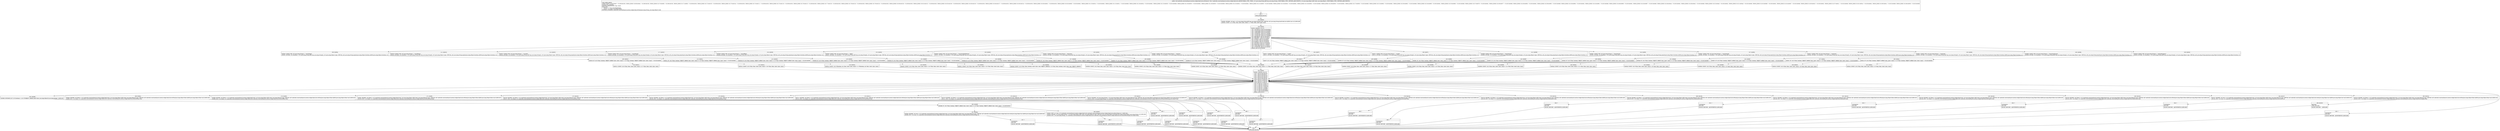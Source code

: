 digraph "CFG forandroidx.constraintlayout.motion.widget.KeyCycle.setValue(Ljava\/lang\/String;Ljava\/lang\/Object;)V" {
Node_103 [shape=record,label="{103\:\ ?|MTH_ENTER_BLOCK\l}"];
Node_105 [shape=record,label="{105\:\ 0x0000|0x0000: INVOKE  (r0 I:int) = (r3 I:java.lang.String A[D('tag' java.lang.String)]) type: VIRTUAL call: java.lang.String.hashCode():int A[MD:():int (c)] (LINE:408)\l0x0004: CONST  (r1 I:??[int, float, short, byte, char]) = (7 ??[int, float, short, byte, char]) \l}"];
Node_106 [shape=record,label="{106\:\ 0x0005|0x0005: SWITCH  (r0 I:??)\l case \-1913008125: goto B:159:0x00c6\l case \-1812823328: goto B:156:0x00bb\l case \-1249320806: goto B:153:0x00b1\l case \-1249320805: goto B:150:0x00a7\l case \-1225497657: goto B:147:0x009c\l case \-1225497656: goto B:144:0x0091\l case \-1225497655: goto B:141:0x0086\l case \-908189618: goto B:138:0x007c\l case \-908189617: goto B:135:0x0071\l case \-40300674: goto B:132:0x0067\l case \-4379043: goto B:129:0x005c\l case 37232917: goto B:126:0x0050\l case 92909918: goto B:123:0x0045\l case 156108012: goto B:120:0x0039\l case 184161818: goto B:117:0x002d\l case 579057826: goto B:114:0x0022\l case 1530034690: goto B:111:0x0016\l case 1532805160: goto B:108:0x000a\l default: goto B:162:0x00d0 \l}"];
Node_108 [shape=record,label="{108\:\ 0x000a|0x000a: CONST_STR  (r0 I:java.lang.String) =  \"waveShape\" \l0x000c: INVOKE  (r0 I:boolean) = (r3 I:java.lang.String A[D('tag' java.lang.String)]), (r0 I:java.lang.Object) type: VIRTUAL call: java.lang.String.equals(java.lang.Object):boolean A[MD:(java.lang.Object):boolean (c)]\l}"];
Node_109 [shape=record,label="{109\:\ 0x0010|0x0010: IF  (r0 I:??[int, boolean, OBJECT, ARRAY, byte, short, char]) == (0 ??[int, boolean, OBJECT, ARRAY, byte, short, char])  \-\> B:162:0x00d0 \l}"];
Node_110 [shape=record,label="{110\:\ 0x0012|0x0012: CONST  (r0 I:??[int, float, short, byte, char]) = (17 ??[int, float, short, byte, char]) \l}"];
Node_163 [shape=record,label="{163\:\ 0x00d1|0x00d1: SWITCH  (r0 I:??)\l case 0: goto B:185:0x015e\l case 1: goto B:184:0x0157\l case 2: goto B:183:0x0150\l case 3: goto B:182:0x0149\l case 4: goto B:181:0x0142\l case 5: goto B:180:0x013b\l case 6: goto B:179:0x0134\l case 7: goto B:178:0x012d\l case 8: goto B:177:0x0126\l case 9: goto B:176:0x011f\l case 10: goto B:175:0x0118\l case 11: goto B:174:0x0111\l case 12: goto B:173:0x010a\l case 13: goto B:172:0x0103\l case 14: goto B:171:0x00fc\l case 15: goto B:170:0x00f4\l case 16: goto B:169:0x00ec\l case 17: goto B:165:0x00d6\l default: goto B:205:? \l}"];
Node_165 [shape=record,label="{165\:\ 0x00d6|0x00d6: INSTANCE_OF  (r0 I:boolean) = (r4 I:??[OBJECT, ARRAY] A[D('value' java.lang.Object)]) java.lang.Integer  (LINE:461)\l}"];
Node_166 [shape=record,label="{166\:\ 0x00d8|0x00d8: IF  (r0 I:??[int, boolean, OBJECT, ARRAY, byte, short, char]) == (0 ??[int, boolean, OBJECT, ARRAY, byte, short, char])  \-\> B:168:0x00e2 \l}"];
Node_167 [shape=record,label="{167\:\ 0x00da|0x00da: INVOKE  (r0 I:int) = (r2 I:androidx.constraintlayout.motion.widget.KeyCycle), (r4 I:java.lang.Object A[D('value' java.lang.Object)]) type: VIRTUAL call: androidx.constraintlayout.motion.widget.KeyCycle.toInt(java.lang.Object):int A[MD:(java.lang.Object):int (m)] (LINE:462)\l0x00de: IPUT  (r0 I:int), (r2 I:androidx.constraintlayout.motion.widget.KeyCycle) androidx.constraintlayout.motion.widget.KeyCycle.mWaveShape int \l}"];
Node_187 [shape=record,label="{187\:\ ?|SYNTHETIC\lRETURN\l|0x0165: RETURN   A[SYNTHETIC] (LINE:469)\l}"];
Node_104 [shape=record,label="{104\:\ ?|MTH_EXIT_BLOCK\l}"];
Node_168 [shape=record,label="{168\:\ 0x00e2|0x00e2: IPUT  (r1 I:int), (r2 I:androidx.constraintlayout.motion.widget.KeyCycle) androidx.constraintlayout.motion.widget.KeyCycle.mWaveShape int  (LINE:464)\l0x00e4: INVOKE  (r0 I:java.lang.String) = (r4 I:java.lang.Object A[D('value' java.lang.Object)]) type: VIRTUAL call: java.lang.Object.toString():java.lang.String A[MD:():java.lang.String (c)] (LINE:465)\l0x00e8: IPUT  (r0 I:java.lang.String), (r2 I:androidx.constraintlayout.motion.widget.KeyCycle) androidx.constraintlayout.motion.widget.KeyCycle.mCustomWaveShape java.lang.String \l}"];
Node_188 [shape=record,label="{188\:\ ?|SYNTHETIC\lRETURN\l|0x0165: RETURN   A[SYNTHETIC] (LINE:469)\l}"];
Node_169 [shape=record,label="{169\:\ 0x00ec|0x00ec: INVOKE  (r0 I:float) = (r2 I:androidx.constraintlayout.motion.widget.KeyCycle), (r4 I:java.lang.Object A[D('value' java.lang.Object)]) type: VIRTUAL call: androidx.constraintlayout.motion.widget.KeyCycle.toFloat(java.lang.Object):float A[MD:(java.lang.Object):float (m)] (LINE:458)\l0x00f0: IPUT  (r0 I:float), (r2 I:androidx.constraintlayout.motion.widget.KeyCycle) androidx.constraintlayout.motion.widget.KeyCycle.mWavePhase float \l}"];
Node_189 [shape=record,label="{189\:\ ?|SYNTHETIC\lRETURN\l|0x0165: RETURN   A[SYNTHETIC] (LINE:469)\l}"];
Node_170 [shape=record,label="{170\:\ 0x00f4|0x00f4: INVOKE  (r0 I:float) = (r2 I:androidx.constraintlayout.motion.widget.KeyCycle), (r4 I:java.lang.Object A[D('value' java.lang.Object)]) type: VIRTUAL call: androidx.constraintlayout.motion.widget.KeyCycle.toFloat(java.lang.Object):float A[MD:(java.lang.Object):float (m)] (LINE:455)\l0x00f8: IPUT  (r0 I:float), (r2 I:androidx.constraintlayout.motion.widget.KeyCycle) androidx.constraintlayout.motion.widget.KeyCycle.mWaveOffset float \l}"];
Node_190 [shape=record,label="{190\:\ ?|SYNTHETIC\lRETURN\l|0x0165: RETURN   A[SYNTHETIC] (LINE:469)\l}"];
Node_171 [shape=record,label="{171\:\ 0x00fc|0x00fc: INVOKE  (r0 I:float) = (r2 I:androidx.constraintlayout.motion.widget.KeyCycle), (r4 I:java.lang.Object A[D('value' java.lang.Object)]) type: VIRTUAL call: androidx.constraintlayout.motion.widget.KeyCycle.toFloat(java.lang.Object):float A[MD:(java.lang.Object):float (m)] (LINE:452)\l0x0100: IPUT  (r0 I:float), (r2 I:androidx.constraintlayout.motion.widget.KeyCycle) androidx.constraintlayout.motion.widget.KeyCycle.mWavePeriod float \l}"];
Node_191 [shape=record,label="{191\:\ ?|SYNTHETIC\lRETURN\l|0x0165: RETURN   A[SYNTHETIC] (LINE:469)\l}"];
Node_172 [shape=record,label="{172\:\ 0x0103|0x0103: INVOKE  (r0 I:float) = (r2 I:androidx.constraintlayout.motion.widget.KeyCycle), (r4 I:java.lang.Object A[D('value' java.lang.Object)]) type: VIRTUAL call: androidx.constraintlayout.motion.widget.KeyCycle.toFloat(java.lang.Object):float A[MD:(java.lang.Object):float (m)] (LINE:449)\l0x0107: IPUT  (r0 I:float), (r2 I:androidx.constraintlayout.motion.widget.KeyCycle) androidx.constraintlayout.motion.widget.KeyCycle.mTranslationZ float \l}"];
Node_192 [shape=record,label="{192\:\ ?|SYNTHETIC\lRETURN\l|0x0165: RETURN   A[SYNTHETIC] (LINE:469)\l}"];
Node_173 [shape=record,label="{173\:\ 0x010a|0x010a: INVOKE  (r0 I:float) = (r2 I:androidx.constraintlayout.motion.widget.KeyCycle), (r4 I:java.lang.Object A[D('value' java.lang.Object)]) type: VIRTUAL call: androidx.constraintlayout.motion.widget.KeyCycle.toFloat(java.lang.Object):float A[MD:(java.lang.Object):float (m)] (LINE:446)\l0x010e: IPUT  (r0 I:float), (r2 I:androidx.constraintlayout.motion.widget.KeyCycle) androidx.constraintlayout.motion.widget.KeyCycle.mTranslationY float \l}"];
Node_193 [shape=record,label="{193\:\ ?|SYNTHETIC\lRETURN\l|0x0165: RETURN   A[SYNTHETIC] (LINE:469)\l}"];
Node_174 [shape=record,label="{174\:\ 0x0111|0x0111: INVOKE  (r0 I:float) = (r2 I:androidx.constraintlayout.motion.widget.KeyCycle), (r4 I:java.lang.Object A[D('value' java.lang.Object)]) type: VIRTUAL call: androidx.constraintlayout.motion.widget.KeyCycle.toFloat(java.lang.Object):float A[MD:(java.lang.Object):float (m)] (LINE:443)\l0x0115: IPUT  (r0 I:float), (r2 I:androidx.constraintlayout.motion.widget.KeyCycle) androidx.constraintlayout.motion.widget.KeyCycle.mTranslationX float \l}"];
Node_194 [shape=record,label="{194\:\ ?|SYNTHETIC\lRETURN\l|0x0165: RETURN   A[SYNTHETIC] (LINE:469)\l}"];
Node_175 [shape=record,label="{175\:\ 0x0118|0x0118: INVOKE  (r0 I:float) = (r2 I:androidx.constraintlayout.motion.widget.KeyCycle), (r4 I:java.lang.Object A[D('value' java.lang.Object)]) type: VIRTUAL call: androidx.constraintlayout.motion.widget.KeyCycle.toFloat(java.lang.Object):float A[MD:(java.lang.Object):float (m)] (LINE:440)\l0x011c: IPUT  (r0 I:float), (r2 I:androidx.constraintlayout.motion.widget.KeyCycle) androidx.constraintlayout.motion.widget.KeyCycle.mTransitionPathRotate float \l}"];
Node_195 [shape=record,label="{195\:\ ?|SYNTHETIC\lRETURN\l|0x0165: RETURN   A[SYNTHETIC] (LINE:469)\l}"];
Node_176 [shape=record,label="{176\:\ 0x011f|0x011f: INVOKE  (r0 I:java.lang.String) = (r4 I:java.lang.Object A[D('value' java.lang.Object)]) type: VIRTUAL call: java.lang.Object.toString():java.lang.String A[MD:():java.lang.String (c)] (LINE:437)\l0x0123: IPUT  (r0 I:java.lang.String), (r2 I:androidx.constraintlayout.motion.widget.KeyCycle) androidx.constraintlayout.motion.widget.KeyCycle.mTransitionEasing java.lang.String \l}"];
Node_196 [shape=record,label="{196\:\ ?|SYNTHETIC\lRETURN\l|0x0165: RETURN   A[SYNTHETIC] (LINE:469)\l}"];
Node_177 [shape=record,label="{177\:\ 0x0126|0x0126: INVOKE  (r0 I:float) = (r2 I:androidx.constraintlayout.motion.widget.KeyCycle), (r4 I:java.lang.Object A[D('value' java.lang.Object)]) type: VIRTUAL call: androidx.constraintlayout.motion.widget.KeyCycle.toFloat(java.lang.Object):float A[MD:(java.lang.Object):float (m)] (LINE:434)\l0x012a: IPUT  (r0 I:float), (r2 I:androidx.constraintlayout.motion.widget.KeyCycle) androidx.constraintlayout.motion.widget.KeyCycle.mScaleY float \l}"];
Node_197 [shape=record,label="{197\:\ ?|SYNTHETIC\lRETURN\l|0x0165: RETURN   A[SYNTHETIC] (LINE:469)\l}"];
Node_178 [shape=record,label="{178\:\ 0x012d|0x012d: INVOKE  (r0 I:float) = (r2 I:androidx.constraintlayout.motion.widget.KeyCycle), (r4 I:java.lang.Object A[D('value' java.lang.Object)]) type: VIRTUAL call: androidx.constraintlayout.motion.widget.KeyCycle.toFloat(java.lang.Object):float A[MD:(java.lang.Object):float (m)] (LINE:431)\l0x0131: IPUT  (r0 I:float), (r2 I:androidx.constraintlayout.motion.widget.KeyCycle) androidx.constraintlayout.motion.widget.KeyCycle.mScaleX float \l}"];
Node_198 [shape=record,label="{198\:\ ?|SYNTHETIC\lRETURN\l|0x0165: RETURN   A[SYNTHETIC] (LINE:469)\l}"];
Node_179 [shape=record,label="{179\:\ 0x0134|0x0134: INVOKE  (r0 I:float) = (r2 I:androidx.constraintlayout.motion.widget.KeyCycle), (r4 I:java.lang.Object A[D('value' java.lang.Object)]) type: VIRTUAL call: androidx.constraintlayout.motion.widget.KeyCycle.toFloat(java.lang.Object):float A[MD:(java.lang.Object):float (m)] (LINE:428)\l0x0138: IPUT  (r0 I:float), (r2 I:androidx.constraintlayout.motion.widget.KeyCycle) androidx.constraintlayout.motion.widget.KeyCycle.mRotationY float \l}"];
Node_199 [shape=record,label="{199\:\ ?|SYNTHETIC\lRETURN\l|0x0165: RETURN   A[SYNTHETIC] (LINE:469)\l}"];
Node_180 [shape=record,label="{180\:\ 0x013b|0x013b: INVOKE  (r0 I:float) = (r2 I:androidx.constraintlayout.motion.widget.KeyCycle), (r4 I:java.lang.Object A[D('value' java.lang.Object)]) type: VIRTUAL call: androidx.constraintlayout.motion.widget.KeyCycle.toFloat(java.lang.Object):float A[MD:(java.lang.Object):float (m)] (LINE:425)\l0x013f: IPUT  (r0 I:float), (r2 I:androidx.constraintlayout.motion.widget.KeyCycle) androidx.constraintlayout.motion.widget.KeyCycle.mRotationX float \l}"];
Node_200 [shape=record,label="{200\:\ ?|SYNTHETIC\lRETURN\l|0x0165: RETURN   A[SYNTHETIC] (LINE:469)\l}"];
Node_181 [shape=record,label="{181\:\ 0x0142|0x0142: INVOKE  (r0 I:float) = (r2 I:androidx.constraintlayout.motion.widget.KeyCycle), (r4 I:java.lang.Object A[D('value' java.lang.Object)]) type: VIRTUAL call: androidx.constraintlayout.motion.widget.KeyCycle.toFloat(java.lang.Object):float A[MD:(java.lang.Object):float (m)] (LINE:422)\l0x0146: IPUT  (r0 I:float), (r2 I:androidx.constraintlayout.motion.widget.KeyCycle) androidx.constraintlayout.motion.widget.KeyCycle.mRotation float \l}"];
Node_201 [shape=record,label="{201\:\ ?|SYNTHETIC\lRETURN\l|0x0165: RETURN   A[SYNTHETIC] (LINE:469)\l}"];
Node_182 [shape=record,label="{182\:\ 0x0149|0x0149: INVOKE  (r0 I:float) = (r2 I:androidx.constraintlayout.motion.widget.KeyCycle), (r4 I:java.lang.Object A[D('value' java.lang.Object)]) type: VIRTUAL call: androidx.constraintlayout.motion.widget.KeyCycle.toFloat(java.lang.Object):float A[MD:(java.lang.Object):float (m)] (LINE:419)\l0x014d: IPUT  (r0 I:float), (r2 I:androidx.constraintlayout.motion.widget.KeyCycle) androidx.constraintlayout.motion.widget.KeyCycle.mProgress float \l}"];
Node_202 [shape=record,label="{202\:\ ?|SYNTHETIC\lRETURN\l|0x0165: RETURN   A[SYNTHETIC] (LINE:469)\l}"];
Node_183 [shape=record,label="{183\:\ 0x0150|0x0150: INVOKE  (r0 I:float) = (r2 I:androidx.constraintlayout.motion.widget.KeyCycle), (r4 I:java.lang.Object A[D('value' java.lang.Object)]) type: VIRTUAL call: androidx.constraintlayout.motion.widget.KeyCycle.toFloat(java.lang.Object):float A[MD:(java.lang.Object):float (m)] (LINE:416)\l0x0154: IPUT  (r0 I:float), (r2 I:androidx.constraintlayout.motion.widget.KeyCycle) androidx.constraintlayout.motion.widget.KeyCycle.mElevation float \l}"];
Node_203 [shape=record,label="{203\:\ ?|SYNTHETIC\lRETURN\l|0x0165: RETURN   A[SYNTHETIC] (LINE:469)\l}"];
Node_184 [shape=record,label="{184\:\ 0x0157|0x0157: INVOKE  (r0 I:int) = (r2 I:androidx.constraintlayout.motion.widget.KeyCycle), (r4 I:java.lang.Object A[D('value' java.lang.Object)]) type: VIRTUAL call: androidx.constraintlayout.motion.widget.KeyCycle.toInt(java.lang.Object):int A[MD:(java.lang.Object):int (m)] (LINE:413)\l0x015b: IPUT  (r0 I:int), (r2 I:androidx.constraintlayout.motion.widget.KeyCycle) androidx.constraintlayout.motion.widget.KeyCycle.mCurveFit int \l}"];
Node_204 [shape=record,label="{204\:\ ?|SYNTHETIC\lRETURN\l|0x0165: RETURN   A[SYNTHETIC] (LINE:469)\l}"];
Node_185 [shape=record,label="{185\:\ 0x015e|0x015e: INVOKE  (r0 I:float) = (r2 I:androidx.constraintlayout.motion.widget.KeyCycle), (r4 I:java.lang.Object A[D('value' java.lang.Object)]) type: VIRTUAL call: androidx.constraintlayout.motion.widget.KeyCycle.toFloat(java.lang.Object):float A[MD:(java.lang.Object):float (m)] (LINE:410)\l0x0162: IPUT  (r0 I:float), (r2 I:androidx.constraintlayout.motion.widget.KeyCycle) androidx.constraintlayout.motion.widget.KeyCycle.mAlpha float \l}"];
Node_186 [shape=record,label="{186\:\ 0x0165|RETURN\lORIG_RETURN\l|0x0165: RETURN    (LINE:469)\l}"];
Node_205 [shape=record,label="{205\:\ ?|SYNTHETIC\lRETURN\l|0x0165: RETURN   A[SYNTHETIC] (LINE:469)\l}"];
Node_111 [shape=record,label="{111\:\ 0x0016|0x0016: CONST_STR  (r0 I:java.lang.String) =  \"wavePhase\" \l0x0018: INVOKE  (r0 I:boolean) = (r3 I:java.lang.String A[D('tag' java.lang.String)]), (r0 I:java.lang.Object) type: VIRTUAL call: java.lang.String.equals(java.lang.Object):boolean A[MD:(java.lang.Object):boolean (c)]\l}"];
Node_112 [shape=record,label="{112\:\ 0x001c|0x001c: IF  (r0 I:??[int, boolean, OBJECT, ARRAY, byte, short, char]) == (0 ??[int, boolean, OBJECT, ARRAY, byte, short, char])  \-\> B:162:0x00d0 \l}"];
Node_113 [shape=record,label="{113\:\ 0x001e|0x001e: CONST  (r0 I:??[int, float, short, byte, char]) = (16 ??[int, float, short, byte, char]) \l}"];
Node_114 [shape=record,label="{114\:\ 0x0022|0x0022: CONST_STR  (r0 I:java.lang.String) =  \"curveFit\" \l0x0024: INVOKE  (r0 I:boolean) = (r3 I:java.lang.String A[D('tag' java.lang.String)]), (r0 I:java.lang.Object) type: VIRTUAL call: java.lang.String.equals(java.lang.Object):boolean A[MD:(java.lang.Object):boolean (c)]\l}"];
Node_115 [shape=record,label="{115\:\ 0x0028|0x0028: IF  (r0 I:??[int, boolean, OBJECT, ARRAY, byte, short, char]) == (0 ??[int, boolean, OBJECT, ARRAY, byte, short, char])  \-\> B:162:0x00d0 \l}"];
Node_116 [shape=record,label="{116\:\ 0x002a|0x002a: CONST  (r0 I:??[boolean, int, float, short, byte, char]) = (1 ??[boolean, int, float, short, byte, char]) \l}"];
Node_117 [shape=record,label="{117\:\ 0x002d|0x002d: CONST_STR  (r0 I:java.lang.String) =  \"wavePeriod\" \l0x002f: INVOKE  (r0 I:boolean) = (r3 I:java.lang.String A[D('tag' java.lang.String)]), (r0 I:java.lang.Object) type: VIRTUAL call: java.lang.String.equals(java.lang.Object):boolean A[MD:(java.lang.Object):boolean (c)]\l}"];
Node_118 [shape=record,label="{118\:\ 0x0033|0x0033: IF  (r0 I:??[int, boolean, OBJECT, ARRAY, byte, short, char]) == (0 ??[int, boolean, OBJECT, ARRAY, byte, short, char])  \-\> B:162:0x00d0 \l}"];
Node_119 [shape=record,label="{119\:\ 0x0035|0x0035: CONST  (r0 I:??[int, float, short, byte, char]) = (14 ??[int, float, short, byte, char]) \l}"];
Node_120 [shape=record,label="{120\:\ 0x0039|0x0039: CONST_STR  (r0 I:java.lang.String) =  \"waveOffset\" \l0x003b: INVOKE  (r0 I:boolean) = (r3 I:java.lang.String A[D('tag' java.lang.String)]), (r0 I:java.lang.Object) type: VIRTUAL call: java.lang.String.equals(java.lang.Object):boolean A[MD:(java.lang.Object):boolean (c)]\l}"];
Node_121 [shape=record,label="{121\:\ 0x003f|0x003f: IF  (r0 I:??[int, boolean, OBJECT, ARRAY, byte, short, char]) == (0 ??[int, boolean, OBJECT, ARRAY, byte, short, char])  \-\> B:162:0x00d0 \l}"];
Node_122 [shape=record,label="{122\:\ 0x0041|0x0041: CONST  (r0 I:??[int, float, short, byte, char]) = (15 ??[int, float, short, byte, char]) \l}"];
Node_123 [shape=record,label="{123\:\ 0x0045|0x0045: CONST_STR  (r0 I:java.lang.String) =  \"alpha\" \l0x0047: INVOKE  (r0 I:boolean) = (r3 I:java.lang.String A[D('tag' java.lang.String)]), (r0 I:java.lang.Object) type: VIRTUAL call: java.lang.String.equals(java.lang.Object):boolean A[MD:(java.lang.Object):boolean (c)]\l}"];
Node_124 [shape=record,label="{124\:\ 0x004b|0x004b: IF  (r0 I:??[int, boolean, OBJECT, ARRAY, byte, short, char]) == (0 ??[int, boolean, OBJECT, ARRAY, byte, short, char])  \-\> B:162:0x00d0 \l}"];
Node_125 [shape=record,label="{125\:\ 0x004d|0x004d: CONST  (r0 I:??[int, float, boolean, short, byte, char, OBJECT, ARRAY]) = (0 ??[int, float, boolean, short, byte, char, OBJECT, ARRAY]) \l}"];
Node_126 [shape=record,label="{126\:\ 0x0050|0x0050: CONST_STR  (r0 I:java.lang.String) =  \"transitionPathRotate\" \l0x0052: INVOKE  (r0 I:boolean) = (r3 I:java.lang.String A[D('tag' java.lang.String)]), (r0 I:java.lang.Object) type: VIRTUAL call: java.lang.String.equals(java.lang.Object):boolean A[MD:(java.lang.Object):boolean (c)]\l}"];
Node_127 [shape=record,label="{127\:\ 0x0056|0x0056: IF  (r0 I:??[int, boolean, OBJECT, ARRAY, byte, short, char]) == (0 ??[int, boolean, OBJECT, ARRAY, byte, short, char])  \-\> B:162:0x00d0 \l}"];
Node_128 [shape=record,label="{128\:\ 0x0058|0x0058: CONST  (r0 I:??[int, float, short, byte, char]) = (10 ??[int, float, short, byte, char]) \l}"];
Node_129 [shape=record,label="{129\:\ 0x005c|0x005c: CONST_STR  (r0 I:java.lang.String) =  \"elevation\" \l0x005e: INVOKE  (r0 I:boolean) = (r3 I:java.lang.String A[D('tag' java.lang.String)]), (r0 I:java.lang.Object) type: VIRTUAL call: java.lang.String.equals(java.lang.Object):boolean A[MD:(java.lang.Object):boolean (c)]\l}"];
Node_130 [shape=record,label="{130\:\ 0x0062|0x0062: IF  (r0 I:??[int, boolean, OBJECT, ARRAY, byte, short, char]) == (0 ??[int, boolean, OBJECT, ARRAY, byte, short, char])  \-\> B:162:0x00d0 \l}"];
Node_131 [shape=record,label="{131\:\ 0x0064|0x0064: CONST  (r0 I:??[int, float, short, byte, char]) = (2 ??[int, float, short, byte, char]) \l}"];
Node_132 [shape=record,label="{132\:\ 0x0067|0x0067: CONST_STR  (r0 I:java.lang.String) =  \"rotation\" \l0x0069: INVOKE  (r0 I:boolean) = (r3 I:java.lang.String A[D('tag' java.lang.String)]), (r0 I:java.lang.Object) type: VIRTUAL call: java.lang.String.equals(java.lang.Object):boolean A[MD:(java.lang.Object):boolean (c)]\l}"];
Node_133 [shape=record,label="{133\:\ 0x006d|0x006d: IF  (r0 I:??[int, boolean, OBJECT, ARRAY, byte, short, char]) == (0 ??[int, boolean, OBJECT, ARRAY, byte, short, char])  \-\> B:162:0x00d0 \l}"];
Node_134 [shape=record,label="{134\:\ 0x006f|0x006f: CONST  (r0 I:??[int, float, short, byte, char]) = (4 ??[int, float, short, byte, char]) \l}"];
Node_135 [shape=record,label="{135\:\ 0x0071|0x0071: CONST_STR  (r0 I:java.lang.String) =  \"scaleY\" \l0x0073: INVOKE  (r0 I:boolean) = (r3 I:java.lang.String A[D('tag' java.lang.String)]), (r0 I:java.lang.Object) type: VIRTUAL call: java.lang.String.equals(java.lang.Object):boolean A[MD:(java.lang.Object):boolean (c)]\l}"];
Node_136 [shape=record,label="{136\:\ 0x0077|0x0077: IF  (r0 I:??[int, boolean, OBJECT, ARRAY, byte, short, char]) == (0 ??[int, boolean, OBJECT, ARRAY, byte, short, char])  \-\> B:162:0x00d0 \l}"];
Node_137 [shape=record,label="{137\:\ 0x0079|0x0079: CONST  (r0 I:??[int, float, short, byte, char]) = (8 ??[int, float, short, byte, char]) \l}"];
Node_138 [shape=record,label="{138\:\ 0x007c|0x007c: CONST_STR  (r0 I:java.lang.String) =  \"scaleX\" \l0x007e: INVOKE  (r0 I:boolean) = (r3 I:java.lang.String A[D('tag' java.lang.String)]), (r0 I:java.lang.Object) type: VIRTUAL call: java.lang.String.equals(java.lang.Object):boolean A[MD:(java.lang.Object):boolean (c)]\l}"];
Node_139 [shape=record,label="{139\:\ 0x0082|0x0082: IF  (r0 I:??[int, boolean, OBJECT, ARRAY, byte, short, char]) == (0 ??[int, boolean, OBJECT, ARRAY, byte, short, char])  \-\> B:162:0x00d0 \l}"];
Node_140 [shape=record,label="{140\:\ 0x0084|0x0084: CONST  (r0 I:??[int, float, short, byte, char]) = (7 ??[int, float, short, byte, char]) \l}"];
Node_141 [shape=record,label="{141\:\ 0x0086|0x0086: CONST_STR  (r0 I:java.lang.String) =  \"translationZ\" \l0x0088: INVOKE  (r0 I:boolean) = (r3 I:java.lang.String A[D('tag' java.lang.String)]), (r0 I:java.lang.Object) type: VIRTUAL call: java.lang.String.equals(java.lang.Object):boolean A[MD:(java.lang.Object):boolean (c)]\l}"];
Node_142 [shape=record,label="{142\:\ 0x008c|0x008c: IF  (r0 I:??[int, boolean, OBJECT, ARRAY, byte, short, char]) == (0 ??[int, boolean, OBJECT, ARRAY, byte, short, char])  \-\> B:162:0x00d0 \l}"];
Node_143 [shape=record,label="{143\:\ 0x008e|0x008e: CONST  (r0 I:??[int, float, short, byte, char]) = (13 ??[int, float, short, byte, char]) \l}"];
Node_144 [shape=record,label="{144\:\ 0x0091|0x0091: CONST_STR  (r0 I:java.lang.String) =  \"translationY\" \l0x0093: INVOKE  (r0 I:boolean) = (r3 I:java.lang.String A[D('tag' java.lang.String)]), (r0 I:java.lang.Object) type: VIRTUAL call: java.lang.String.equals(java.lang.Object):boolean A[MD:(java.lang.Object):boolean (c)]\l}"];
Node_145 [shape=record,label="{145\:\ 0x0097|0x0097: IF  (r0 I:??[int, boolean, OBJECT, ARRAY, byte, short, char]) == (0 ??[int, boolean, OBJECT, ARRAY, byte, short, char])  \-\> B:162:0x00d0 \l}"];
Node_146 [shape=record,label="{146\:\ 0x0099|0x0099: CONST  (r0 I:??[int, float, short, byte, char]) = (12 ??[int, float, short, byte, char]) \l}"];
Node_147 [shape=record,label="{147\:\ 0x009c|0x009c: CONST_STR  (r0 I:java.lang.String) =  \"translationX\" \l0x009e: INVOKE  (r0 I:boolean) = (r3 I:java.lang.String A[D('tag' java.lang.String)]), (r0 I:java.lang.Object) type: VIRTUAL call: java.lang.String.equals(java.lang.Object):boolean A[MD:(java.lang.Object):boolean (c)]\l}"];
Node_148 [shape=record,label="{148\:\ 0x00a2|0x00a2: IF  (r0 I:??[int, boolean, OBJECT, ARRAY, byte, short, char]) == (0 ??[int, boolean, OBJECT, ARRAY, byte, short, char])  \-\> B:162:0x00d0 \l}"];
Node_149 [shape=record,label="{149\:\ 0x00a4|0x00a4: CONST  (r0 I:??[int, float, short, byte, char]) = (11 ??[int, float, short, byte, char]) \l}"];
Node_150 [shape=record,label="{150\:\ 0x00a7|0x00a7: CONST_STR  (r0 I:java.lang.String) =  \"rotationY\" \l0x00a9: INVOKE  (r0 I:boolean) = (r3 I:java.lang.String A[D('tag' java.lang.String)]), (r0 I:java.lang.Object) type: VIRTUAL call: java.lang.String.equals(java.lang.Object):boolean A[MD:(java.lang.Object):boolean (c)]\l}"];
Node_151 [shape=record,label="{151\:\ 0x00ad|0x00ad: IF  (r0 I:??[int, boolean, OBJECT, ARRAY, byte, short, char]) == (0 ??[int, boolean, OBJECT, ARRAY, byte, short, char])  \-\> B:162:0x00d0 \l}"];
Node_152 [shape=record,label="{152\:\ 0x00af|0x00af: CONST  (r0 I:??[int, float, short, byte, char]) = (6 ??[int, float, short, byte, char]) \l}"];
Node_153 [shape=record,label="{153\:\ 0x00b1|0x00b1: CONST_STR  (r0 I:java.lang.String) =  \"rotationX\" \l0x00b3: INVOKE  (r0 I:boolean) = (r3 I:java.lang.String A[D('tag' java.lang.String)]), (r0 I:java.lang.Object) type: VIRTUAL call: java.lang.String.equals(java.lang.Object):boolean A[MD:(java.lang.Object):boolean (c)]\l}"];
Node_154 [shape=record,label="{154\:\ 0x00b7|0x00b7: IF  (r0 I:??[int, boolean, OBJECT, ARRAY, byte, short, char]) == (0 ??[int, boolean, OBJECT, ARRAY, byte, short, char])  \-\> B:162:0x00d0 \l}"];
Node_155 [shape=record,label="{155\:\ 0x00b9|0x00b9: CONST  (r0 I:??[int, float, short, byte, char]) = (5 ??[int, float, short, byte, char]) \l}"];
Node_156 [shape=record,label="{156\:\ 0x00bb|0x00bb: CONST_STR  (r0 I:java.lang.String) =  \"transitionEasing\" \l0x00bd: INVOKE  (r0 I:boolean) = (r3 I:java.lang.String A[D('tag' java.lang.String)]), (r0 I:java.lang.Object) type: VIRTUAL call: java.lang.String.equals(java.lang.Object):boolean A[MD:(java.lang.Object):boolean (c)]\l}"];
Node_157 [shape=record,label="{157\:\ 0x00c1|0x00c1: IF  (r0 I:??[int, boolean, OBJECT, ARRAY, byte, short, char]) == (0 ??[int, boolean, OBJECT, ARRAY, byte, short, char])  \-\> B:162:0x00d0 \l}"];
Node_158 [shape=record,label="{158\:\ 0x00c3|0x00c3: CONST  (r0 I:??[int, float, short, byte, char]) = (9 ??[int, float, short, byte, char]) \l}"];
Node_159 [shape=record,label="{159\:\ 0x00c6|0x00c6: CONST_STR  (r0 I:java.lang.String) =  \"motionProgress\" \l0x00c8: INVOKE  (r0 I:boolean) = (r3 I:java.lang.String A[D('tag' java.lang.String)]), (r0 I:java.lang.Object) type: VIRTUAL call: java.lang.String.equals(java.lang.Object):boolean A[MD:(java.lang.Object):boolean (c)]\l}"];
Node_160 [shape=record,label="{160\:\ 0x00cc|0x00cc: IF  (r0 I:??[int, boolean, OBJECT, ARRAY, byte, short, char]) == (0 ??[int, boolean, OBJECT, ARRAY, byte, short, char])  \-\> B:162:0x00d0 \l}"];
Node_161 [shape=record,label="{161\:\ 0x00ce|0x00ce: CONST  (r0 I:??[int, float, short, byte, char]) = (3 ??[int, float, short, byte, char]) \l}"];
Node_162 [shape=record,label="{162\:\ 0x00d0|0x00d0: CONST  (r0 I:??[int, float, short, byte, char]) = (\-1 ??[int, float, short, byte, char]) \l}"];
MethodNode[shape=record,label="{public void androidx.constraintlayout.motion.widget.KeyCycle.setValue((r2 'this' I:androidx.constraintlayout.motion.widget.KeyCycle A[IMMUTABLE_TYPE, THIS]), (r3 I:java.lang.String A[D('tag' java.lang.String), IMMUTABLE_TYPE, METHOD_ARGUMENT]), (r4 I:java.lang.Object A[D('value' java.lang.Object), IMMUTABLE_TYPE, METHOD_ARGUMENT]))  | USE_LINES_HINTS\lCROSS_EDGE: B:168:0x00e2 \-\> B:186:0x0165, CROSS_EDGE: B:169:0x00ec \-\> B:186:0x0165, CROSS_EDGE: B:170:0x00f4 \-\> B:186:0x0165, CROSS_EDGE: B:171:0x00fc \-\> B:186:0x0165, CROSS_EDGE: B:172:0x0103 \-\> B:186:0x0165, CROSS_EDGE: B:173:0x010a \-\> B:186:0x0165, CROSS_EDGE: B:174:0x0111 \-\> B:186:0x0165, CROSS_EDGE: B:175:0x0118 \-\> B:186:0x0165, CROSS_EDGE: B:176:0x011f \-\> B:186:0x0165, CROSS_EDGE: B:177:0x0126 \-\> B:186:0x0165, CROSS_EDGE: B:178:0x012d \-\> B:186:0x0165, CROSS_EDGE: B:179:0x0134 \-\> B:186:0x0165, CROSS_EDGE: B:180:0x013b \-\> B:186:0x0165, CROSS_EDGE: B:181:0x0142 \-\> B:186:0x0165, CROSS_EDGE: B:182:0x0149 \-\> B:186:0x0165, CROSS_EDGE: B:183:0x0150 \-\> B:186:0x0165, CROSS_EDGE: B:184:0x0157 \-\> B:186:0x0165, CROSS_EDGE: B:185:0x015e \-\> B:186:0x0165, CROSS_EDGE: B:163:0x00d1 \-\> B:186:0x0165, CROSS_EDGE: B:162:0x00d0 \-\> B:163:0x00d1, CROSS_EDGE: B:113:0x001e \-\> B:163:0x00d1, CROSS_EDGE: B:112:0x001c \-\> B:162:0x00d0, CROSS_EDGE: B:116:0x002a \-\> B:163:0x00d1, CROSS_EDGE: B:115:0x0028 \-\> B:162:0x00d0, CROSS_EDGE: B:119:0x0035 \-\> B:163:0x00d1, CROSS_EDGE: B:118:0x0033 \-\> B:162:0x00d0, CROSS_EDGE: B:122:0x0041 \-\> B:163:0x00d1, CROSS_EDGE: B:121:0x003f \-\> B:162:0x00d0, CROSS_EDGE: B:125:0x004d \-\> B:163:0x00d1, CROSS_EDGE: B:124:0x004b \-\> B:162:0x00d0, CROSS_EDGE: B:128:0x0058 \-\> B:163:0x00d1, CROSS_EDGE: B:127:0x0056 \-\> B:162:0x00d0, CROSS_EDGE: B:131:0x0064 \-\> B:163:0x00d1, CROSS_EDGE: B:130:0x0062 \-\> B:162:0x00d0, CROSS_EDGE: B:134:0x006f \-\> B:163:0x00d1, CROSS_EDGE: B:133:0x006d \-\> B:162:0x00d0, CROSS_EDGE: B:137:0x0079 \-\> B:163:0x00d1, CROSS_EDGE: B:136:0x0077 \-\> B:162:0x00d0, CROSS_EDGE: B:140:0x0084 \-\> B:163:0x00d1, CROSS_EDGE: B:139:0x0082 \-\> B:162:0x00d0, CROSS_EDGE: B:143:0x008e \-\> B:163:0x00d1, CROSS_EDGE: B:142:0x008c \-\> B:162:0x00d0, CROSS_EDGE: B:146:0x0099 \-\> B:163:0x00d1, CROSS_EDGE: B:145:0x0097 \-\> B:162:0x00d0, CROSS_EDGE: B:149:0x00a4 \-\> B:163:0x00d1, CROSS_EDGE: B:148:0x00a2 \-\> B:162:0x00d0, CROSS_EDGE: B:152:0x00af \-\> B:163:0x00d1, CROSS_EDGE: B:151:0x00ad \-\> B:162:0x00d0, CROSS_EDGE: B:155:0x00b9 \-\> B:163:0x00d1, CROSS_EDGE: B:154:0x00b7 \-\> B:162:0x00d0, CROSS_EDGE: B:158:0x00c3 \-\> B:163:0x00d1, CROSS_EDGE: B:157:0x00c1 \-\> B:162:0x00d0, CROSS_EDGE: B:161:0x00ce \-\> B:163:0x00d1, CROSS_EDGE: B:160:0x00cc \-\> B:162:0x00d0, CROSS_EDGE: B:106:0x0005 \-\> B:162:0x00d0\lINLINE_NOT_NEEDED\lMETHOD_PARAMETERS: [tag, value]\lDebug Info:\l  \-1 \-0x01d7: r3 'tag' Ljava\/lang\/String;\l  \-1 \-0x01d7: r4 'value' Ljava\/lang\/Object;\lMETHOD_OVERRIDE: [androidx.constraintlayout.motion.widget.Key.setValue(java.lang.String, java.lang.Object):void]\l}"];
MethodNode -> Node_103;Node_103 -> Node_105;
Node_105 -> Node_106;
Node_106 -> Node_108;
Node_106 -> Node_111;
Node_106 -> Node_114;
Node_106 -> Node_117;
Node_106 -> Node_120;
Node_106 -> Node_123;
Node_106 -> Node_126;
Node_106 -> Node_129;
Node_106 -> Node_132;
Node_106 -> Node_135;
Node_106 -> Node_138;
Node_106 -> Node_141;
Node_106 -> Node_144;
Node_106 -> Node_147;
Node_106 -> Node_150;
Node_106 -> Node_153;
Node_106 -> Node_156;
Node_106 -> Node_159;
Node_106 -> Node_162;
Node_108 -> Node_109;
Node_109 -> Node_110[style=dashed];
Node_109 -> Node_162;
Node_110 -> Node_163;
Node_163 -> Node_165;
Node_163 -> Node_169;
Node_163 -> Node_170;
Node_163 -> Node_171;
Node_163 -> Node_172;
Node_163 -> Node_173;
Node_163 -> Node_174;
Node_163 -> Node_175;
Node_163 -> Node_176;
Node_163 -> Node_177;
Node_163 -> Node_178;
Node_163 -> Node_179;
Node_163 -> Node_180;
Node_163 -> Node_181;
Node_163 -> Node_182;
Node_163 -> Node_183;
Node_163 -> Node_184;
Node_163 -> Node_185;
Node_163 -> Node_205;
Node_165 -> Node_166;
Node_166 -> Node_167[style=dashed];
Node_166 -> Node_168;
Node_167 -> Node_187;
Node_187 -> Node_104;
Node_168 -> Node_188;
Node_188 -> Node_104;
Node_169 -> Node_189;
Node_189 -> Node_104;
Node_170 -> Node_190;
Node_190 -> Node_104;
Node_171 -> Node_191;
Node_191 -> Node_104;
Node_172 -> Node_192;
Node_192 -> Node_104;
Node_173 -> Node_193;
Node_193 -> Node_104;
Node_174 -> Node_194;
Node_194 -> Node_104;
Node_175 -> Node_195;
Node_195 -> Node_104;
Node_176 -> Node_196;
Node_196 -> Node_104;
Node_177 -> Node_197;
Node_197 -> Node_104;
Node_178 -> Node_198;
Node_198 -> Node_104;
Node_179 -> Node_199;
Node_199 -> Node_104;
Node_180 -> Node_200;
Node_200 -> Node_104;
Node_181 -> Node_201;
Node_201 -> Node_104;
Node_182 -> Node_202;
Node_202 -> Node_104;
Node_183 -> Node_203;
Node_203 -> Node_104;
Node_184 -> Node_204;
Node_204 -> Node_104;
Node_185 -> Node_186;
Node_186 -> Node_104;
Node_205 -> Node_104;
Node_111 -> Node_112;
Node_112 -> Node_113[style=dashed];
Node_112 -> Node_162;
Node_113 -> Node_163;
Node_114 -> Node_115;
Node_115 -> Node_116[style=dashed];
Node_115 -> Node_162;
Node_116 -> Node_163;
Node_117 -> Node_118;
Node_118 -> Node_119[style=dashed];
Node_118 -> Node_162;
Node_119 -> Node_163;
Node_120 -> Node_121;
Node_121 -> Node_122[style=dashed];
Node_121 -> Node_162;
Node_122 -> Node_163;
Node_123 -> Node_124;
Node_124 -> Node_125[style=dashed];
Node_124 -> Node_162;
Node_125 -> Node_163;
Node_126 -> Node_127;
Node_127 -> Node_128[style=dashed];
Node_127 -> Node_162;
Node_128 -> Node_163;
Node_129 -> Node_130;
Node_130 -> Node_131[style=dashed];
Node_130 -> Node_162;
Node_131 -> Node_163;
Node_132 -> Node_133;
Node_133 -> Node_134[style=dashed];
Node_133 -> Node_162;
Node_134 -> Node_163;
Node_135 -> Node_136;
Node_136 -> Node_137[style=dashed];
Node_136 -> Node_162;
Node_137 -> Node_163;
Node_138 -> Node_139;
Node_139 -> Node_140[style=dashed];
Node_139 -> Node_162;
Node_140 -> Node_163;
Node_141 -> Node_142;
Node_142 -> Node_143[style=dashed];
Node_142 -> Node_162;
Node_143 -> Node_163;
Node_144 -> Node_145;
Node_145 -> Node_146[style=dashed];
Node_145 -> Node_162;
Node_146 -> Node_163;
Node_147 -> Node_148;
Node_148 -> Node_149[style=dashed];
Node_148 -> Node_162;
Node_149 -> Node_163;
Node_150 -> Node_151;
Node_151 -> Node_152[style=dashed];
Node_151 -> Node_162;
Node_152 -> Node_163;
Node_153 -> Node_154;
Node_154 -> Node_155[style=dashed];
Node_154 -> Node_162;
Node_155 -> Node_163;
Node_156 -> Node_157;
Node_157 -> Node_158[style=dashed];
Node_157 -> Node_162;
Node_158 -> Node_163;
Node_159 -> Node_160;
Node_160 -> Node_161[style=dashed];
Node_160 -> Node_162;
Node_161 -> Node_163;
Node_162 -> Node_163;
}

